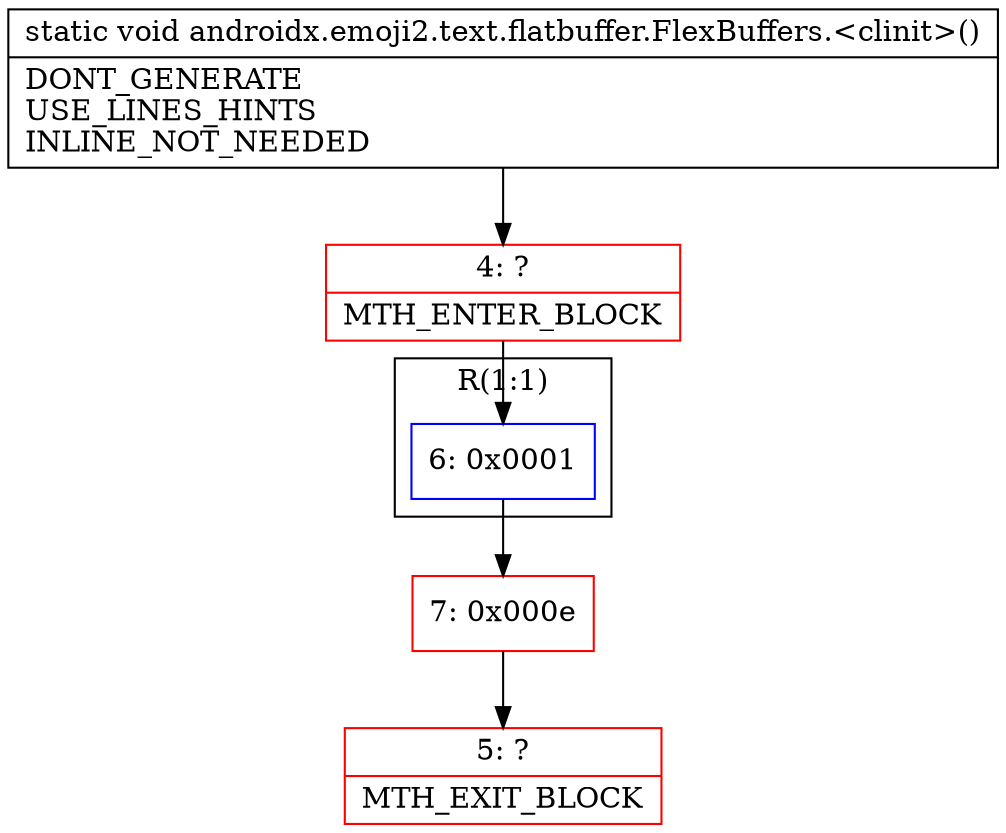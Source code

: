 digraph "CFG forandroidx.emoji2.text.flatbuffer.FlexBuffers.\<clinit\>()V" {
subgraph cluster_Region_1516248363 {
label = "R(1:1)";
node [shape=record,color=blue];
Node_6 [shape=record,label="{6\:\ 0x0001}"];
}
Node_4 [shape=record,color=red,label="{4\:\ ?|MTH_ENTER_BLOCK\l}"];
Node_7 [shape=record,color=red,label="{7\:\ 0x000e}"];
Node_5 [shape=record,color=red,label="{5\:\ ?|MTH_EXIT_BLOCK\l}"];
MethodNode[shape=record,label="{static void androidx.emoji2.text.flatbuffer.FlexBuffers.\<clinit\>()  | DONT_GENERATE\lUSE_LINES_HINTS\lINLINE_NOT_NEEDED\l}"];
MethodNode -> Node_4;Node_6 -> Node_7;
Node_4 -> Node_6;
Node_7 -> Node_5;
}

